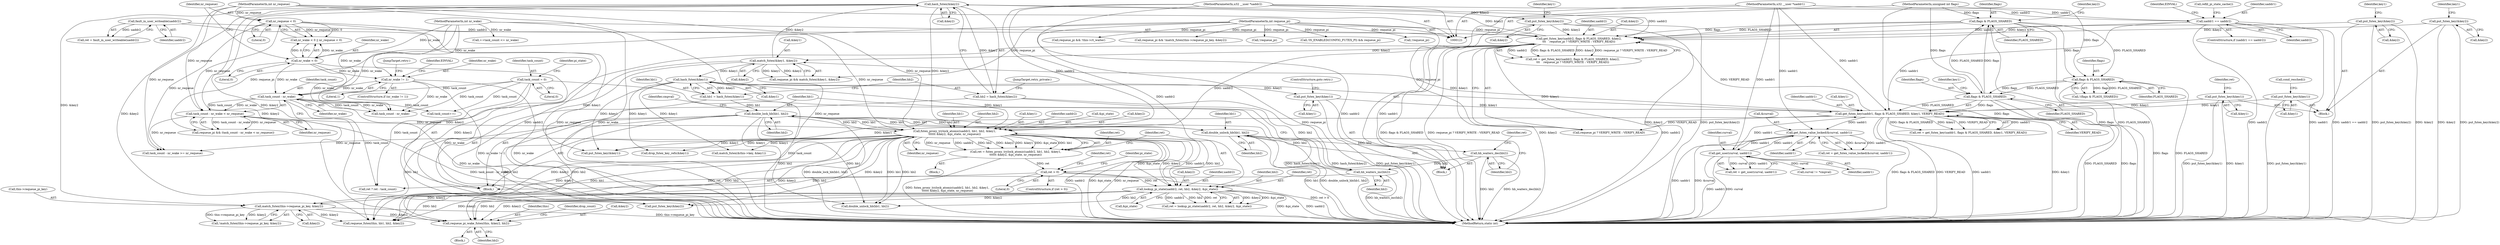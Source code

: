 digraph "0_linux_fbe0e839d1e22d88810f3ee3e2f1479be4c0aa4a@pointer" {
"1000504" [label="(Call,requeue_pi_wake_futex(this, &key2, hb2))"];
"1000330" [label="(Call,futex_proxy_trylock_atomic(uaddr2, hb1, hb2, &key1,\n\t\t\t\t\t\t &key2, &pi_state, nr_requeue))"];
"1000218" [label="(Call,get_futex_key(uaddr2, flags & FLAGS_SHARED, &key2,\n\t\t\t    requeue_pi ? VERIFY_WRITE : VERIFY_READ))"];
"1000381" [label="(Call,fault_in_user_writeable(uaddr2))"];
"1000181" [label="(Call,uaddr1 == uaddr2)"];
"1000122" [label="(MethodParameterIn,u32 __user *uaddr1)"];
"1000124" [label="(MethodParameterIn,u32 __user *uaddr2)"];
"1000220" [label="(Call,flags & FLAGS_SHARED)"];
"1000204" [label="(Call,flags & FLAGS_SHARED)"];
"1000297" [label="(Call,flags & FLAGS_SHARED)"];
"1000123" [label="(MethodParameterIn,unsigned int flags)"];
"1000301" [label="(Call,put_futex_key(&key2))"];
"1000256" [label="(Call,hash_futex(&key2))"];
"1000238" [label="(Call,match_futex(&key1, &key2))"];
"1000202" [label="(Call,get_futex_key(uaddr1, flags & FLAGS_SHARED, &key1, VERIFY_READ))"];
"1000289" [label="(Call,get_user(curval, uaddr1))"];
"1000274" [label="(Call,get_futex_value_locked(&curval, uaddr1))"];
"1000376" [label="(Call,put_futex_key(&key1))"];
"1000397" [label="(Call,put_futex_key(&key1))"];
"1000304" [label="(Call,put_futex_key(&key1))"];
"1000251" [label="(Call,hash_futex(&key1))"];
"1000373" [label="(Call,put_futex_key(&key2))"];
"1000394" [label="(Call,put_futex_key(&key2))"];
"1000128" [label="(MethodParameterIn,int requeue_pi)"];
"1000262" [label="(Call,double_lock_hb(hb1, hb2))"];
"1000249" [label="(Call,hb1 = hash_futex(&key1))"];
"1000282" [label="(Call,double_unlock_hb(hb1, hb2))"];
"1000260" [label="(Call,hb_waiters_inc(hb2))"];
"1000285" [label="(Call,hb_waiters_dec(hb2))"];
"1000254" [label="(Call,hb2 = hash_futex(&key2))"];
"1000322" [label="(Call,task_count - nr_wake < nr_requeue)"];
"1000323" [label="(Call,task_count - nr_wake)"];
"1000143" [label="(Call,task_count = 0)"];
"1000159" [label="(Call,nr_wake < 0)"];
"1000125" [label="(MethodParameterIn,int nr_wake)"];
"1000193" [label="(Call,nr_wake != 1)"];
"1000162" [label="(Call,nr_requeue < 0)"];
"1000126" [label="(MethodParameterIn,int nr_requeue)"];
"1000464" [label="(Call,match_futex(this->requeue_pi_key, &key2))"];
"1000354" [label="(Call,lookup_pi_state(uaddr2, ret, hb2, &key2, &pi_state))"];
"1000342" [label="(Call,ret > 0)"];
"1000328" [label="(Call,ret = futex_proxy_trylock_atomic(uaddr2, hb1, hb2, &key1,\n\t\t\t\t\t\t &key2, &pi_state, nr_requeue))"];
"1000182" [label="(Identifier,uaddr1)"];
"1000326" [label="(Identifier,nr_requeue)"];
"1000464" [label="(Call,match_futex(this->requeue_pi_key, &key2))"];
"1000220" [label="(Call,flags & FLAGS_SHARED)"];
"1000128" [label="(MethodParameterIn,int requeue_pi)"];
"1000186" [label="(Identifier,EINVAL)"];
"1000257" [label="(Call,&key2)"];
"1000381" [label="(Call,fault_in_user_writeable(uaddr2))"];
"1000373" [label="(Call,put_futex_key(&key2))"];
"1000301" [label="(Call,put_futex_key(&key2))"];
"1000380" [label="(Identifier,ret)"];
"1000277" [label="(Identifier,uaddr1)"];
"1000505" [label="(Identifier,this)"];
"1000219" [label="(Identifier,uaddr2)"];
"1000468" [label="(Call,&key2)"];
"1000290" [label="(Identifier,curval)"];
"1000548" [label="(Call,drop_futex_key_refs(&key1))"];
"1000124" [label="(MethodParameterIn,u32 __user *uaddr2)"];
"1000461" [label="(Call,requeue_pi && !match_futex(this->requeue_pi_key, &key2))"];
"1000344" [label="(Literal,0)"];
"1000162" [label="(Call,nr_requeue < 0)"];
"1000304" [label="(Call,put_futex_key(&key1))"];
"1000275" [label="(Call,&curval)"];
"1000241" [label="(Call,&key2)"];
"1000195" [label="(Literal,1)"];
"1000306" [label="(Identifier,key1)"];
"1000463" [label="(Call,!match_futex(this->requeue_pi_key, &key2))"];
"1000510" [label="(Identifier,drop_count)"];
"1000145" [label="(Literal,0)"];
"1000209" [label="(Identifier,VERIFY_READ)"];
"1000356" [label="(Identifier,ret)"];
"1000395" [label="(Call,&key2)"];
"1000328" [label="(Call,ret = futex_proxy_trylock_atomic(uaddr2, hb1, hb2, &key1,\n\t\t\t\t\t\t &key2, &pi_state, nr_requeue))"];
"1000379" [label="(Call,ret = fault_in_user_writeable(uaddr2))"];
"1000352" [label="(Call,ret = lookup_pi_state(uaddr2, ret, hb2, &key2, &pi_state))"];
"1000236" [label="(Call,requeue_pi && match_futex(&key1, &key2))"];
"1000123" [label="(MethodParameterIn,unsigned int flags)"];
"1000144" [label="(Identifier,task_count)"];
"1000325" [label="(Identifier,nr_wake)"];
"1000126" [label="(MethodParameterIn,int nr_requeue)"];
"1000503" [label="(Block,)"];
"1000287" [label="(Call,ret = get_user(curval, uaddr1))"];
"1000334" [label="(Call,&key1)"];
"1000297" [label="(Call,flags & FLAGS_SHARED)"];
"1000331" [label="(Identifier,uaddr2)"];
"1000256" [label="(Call,hash_futex(&key2))"];
"1000291" [label="(Identifier,uaddr1)"];
"1000398" [label="(Call,&key1)"];
"1000252" [label="(Call,&key1)"];
"1000143" [label="(Call,task_count = 0)"];
"1000206" [label="(Identifier,FLAGS_SHARED)"];
"1000205" [label="(Identifier,flags)"];
"1000414" [label="(Call,match_futex(&this->key, &key1))"];
"1000323" [label="(Call,task_count - nr_wake)"];
"1000251" [label="(Call,hash_futex(&key1))"];
"1000340" [label="(Identifier,nr_requeue)"];
"1000432" [label="(Call,!requeue_pi)"];
"1000161" [label="(Literal,0)"];
"1000406" [label="(Call,task_count - nr_wake >= nr_requeue)"];
"1000164" [label="(Literal,0)"];
"1000309" [label="(Call,curval != *cmpval)"];
"1000216" [label="(Call,ret = get_futex_key(uaddr2, flags & FLAGS_SHARED, &key2,\n\t\t\t    requeue_pi ? VERIFY_WRITE : VERIFY_READ))"];
"1000169" [label="(Call,!IS_ENABLED(CONFIG_FUTEX_PI) && requeue_pi)"];
"1000160" [label="(Identifier,nr_wake)"];
"1000200" [label="(Call,ret = get_futex_key(uaddr1, flags & FLAGS_SHARED, &key1, VERIFY_READ))"];
"1000264" [label="(Identifier,hb2)"];
"1000452" [label="(Call,!requeue_pi)"];
"1000341" [label="(ControlStructure,if (ret > 0))"];
"1000407" [label="(Call,task_count - nr_wake)"];
"1000149" [label="(Identifier,pi_state)"];
"1000400" [label="(Call,cond_resched())"];
"1000272" [label="(Call,ret = get_futex_value_locked(&curval, uaddr1))"];
"1000263" [label="(Identifier,hb1)"];
"1000288" [label="(Identifier,ret)"];
"1000192" [label="(ControlStructure,if (nr_wake != 1))"];
"1000343" [label="(Identifier,ret)"];
"1000260" [label="(Call,hb_waiters_inc(hb2))"];
"1000378" [label="(Identifier,key1)"];
"1000296" [label="(Call,!(flags & FLAGS_SHARED))"];
"1000285" [label="(Call,hb_waiters_dec(hb2))"];
"1000250" [label="(Identifier,hb1)"];
"1000224" [label="(Identifier,key2)"];
"1000330" [label="(Call,futex_proxy_trylock_atomic(uaddr2, hb1, hb2, &key1,\n\t\t\t\t\t\t &key2, &pi_state, nr_requeue))"];
"1000122" [label="(MethodParameterIn,u32 __user *uaddr1)"];
"1000281" [label="(Block,)"];
"1000360" [label="(Call,&pi_state)"];
"1000222" [label="(Identifier,FLAGS_SHARED)"];
"1000249" [label="(Call,hb1 = hash_futex(&key1))"];
"1000448" [label="(Call,++task_count <= nr_wake)"];
"1000204" [label="(Call,flags & FLAGS_SHARED)"];
"1000535" [label="(Call,double_unlock_hb(hb1, hb2))"];
"1000305" [label="(Call,&key1)"];
"1000465" [label="(Call,this->requeue_pi_key)"];
"1000354" [label="(Call,lookup_pi_state(uaddr2, ret, hb2, &key2, &pi_state))"];
"1000289" [label="(Call,get_user(curval, uaddr1))"];
"1000299" [label="(Identifier,FLAGS_SHARED)"];
"1000376" [label="(Call,put_futex_key(&key1))"];
"1000183" [label="(Identifier,uaddr2)"];
"1000320" [label="(Call,requeue_pi && (task_count - nr_wake < nr_requeue))"];
"1000282" [label="(Call,double_unlock_hb(hb1, hb2))"];
"1000347" [label="(Identifier,pi_state)"];
"1000329" [label="(Identifier,ret)"];
"1000338" [label="(Call,&pi_state)"];
"1000268" [label="(Identifier,cmpval)"];
"1000358" [label="(Call,&key2)"];
"1000283" [label="(Identifier,hb1)"];
"1000274" [label="(Call,get_futex_value_locked(&curval, uaddr1))"];
"1000524" [label="(Call,requeue_futex(this, hb1, hb2, &key2))"];
"1000336" [label="(Call,&key2)"];
"1000394" [label="(Call,put_futex_key(&key2))"];
"1000259" [label="(JumpTarget,retry_private:)"];
"1000158" [label="(Call,nr_wake < 0 || nr_requeue < 0)"];
"1000208" [label="(Identifier,key1)"];
"1000262" [label="(Call,double_lock_hb(hb1, hb2))"];
"1000342" [label="(Call,ret > 0)"];
"1000324" [label="(Identifier,task_count)"];
"1000364" [label="(Block,)"];
"1000254" [label="(Call,hb2 = hash_futex(&key2))"];
"1000327" [label="(Block,)"];
"1000188" [label="(Call,refill_pi_state_cache())"];
"1000382" [label="(Identifier,uaddr2)"];
"1000307" [label="(ControlStructure,goto retry;)"];
"1000198" [label="(Identifier,EINVAL)"];
"1000355" [label="(Identifier,uaddr2)"];
"1000374" [label="(Call,&key2)"];
"1000221" [label="(Identifier,flags)"];
"1000552" [label="(Call,put_futex_key(&key2))"];
"1000424" [label="(Call,requeue_pi && !this->rt_waiter)"];
"1000223" [label="(Call,&key2)"];
"1000194" [label="(Identifier,nr_wake)"];
"1000332" [label="(Identifier,hb1)"];
"1000180" [label="(ControlStructure,if (uaddr1 == uaddr2))"];
"1000284" [label="(Identifier,hb2)"];
"1000225" [label="(Call,requeue_pi ? VERIFY_WRITE : VERIFY_READ)"];
"1000565" [label="(MethodReturn,static int)"];
"1000286" [label="(Identifier,hb2)"];
"1000504" [label="(Call,requeue_pi_wake_futex(this, &key2, hb2))"];
"1000203" [label="(Identifier,uaddr1)"];
"1000298" [label="(Identifier,flags)"];
"1000561" [label="(Call,ret ? ret : task_count)"];
"1000129" [label="(Block,)"];
"1000508" [label="(Identifier,hb2)"];
"1000556" [label="(Call,put_futex_key(&key1))"];
"1000207" [label="(Call,&key1)"];
"1000159" [label="(Call,nr_wake < 0)"];
"1000125" [label="(MethodParameterIn,int nr_wake)"];
"1000506" [label="(Call,&key2)"];
"1000377" [label="(Call,&key1)"];
"1000255" [label="(Identifier,hb2)"];
"1000322" [label="(Call,task_count - nr_wake < nr_requeue)"];
"1000163" [label="(Identifier,nr_requeue)"];
"1000397" [label="(Call,put_futex_key(&key1))"];
"1000202" [label="(Call,get_futex_key(uaddr1, flags & FLAGS_SHARED, &key1, VERIFY_READ))"];
"1000350" [label="(Call,task_count++)"];
"1000238" [label="(Call,match_futex(&key1, &key2))"];
"1000399" [label="(Identifier,key1)"];
"1000261" [label="(Identifier,hb2)"];
"1000357" [label="(Identifier,hb2)"];
"1000333" [label="(Identifier,hb2)"];
"1000218" [label="(Call,get_futex_key(uaddr2, flags & FLAGS_SHARED, &key2,\n\t\t\t    requeue_pi ? VERIFY_WRITE : VERIFY_READ))"];
"1000199" [label="(JumpTarget,retry:)"];
"1000193" [label="(Call,nr_wake != 1)"];
"1000363" [label="(Identifier,ret)"];
"1000302" [label="(Call,&key2)"];
"1000239" [label="(Call,&key1)"];
"1000181" [label="(Call,uaddr1 == uaddr2)"];
"1000504" -> "1000503"  [label="AST: "];
"1000504" -> "1000508"  [label="CFG: "];
"1000505" -> "1000504"  [label="AST: "];
"1000506" -> "1000504"  [label="AST: "];
"1000508" -> "1000504"  [label="AST: "];
"1000510" -> "1000504"  [label="CFG: "];
"1000330" -> "1000504"  [label="DDG: &key2"];
"1000330" -> "1000504"  [label="DDG: hb2"];
"1000464" -> "1000504"  [label="DDG: &key2"];
"1000354" -> "1000504"  [label="DDG: &key2"];
"1000354" -> "1000504"  [label="DDG: hb2"];
"1000256" -> "1000504"  [label="DDG: &key2"];
"1000262" -> "1000504"  [label="DDG: hb2"];
"1000330" -> "1000328"  [label="AST: "];
"1000330" -> "1000340"  [label="CFG: "];
"1000331" -> "1000330"  [label="AST: "];
"1000332" -> "1000330"  [label="AST: "];
"1000333" -> "1000330"  [label="AST: "];
"1000334" -> "1000330"  [label="AST: "];
"1000336" -> "1000330"  [label="AST: "];
"1000338" -> "1000330"  [label="AST: "];
"1000340" -> "1000330"  [label="AST: "];
"1000328" -> "1000330"  [label="CFG: "];
"1000330" -> "1000565"  [label="DDG: uaddr2"];
"1000330" -> "1000565"  [label="DDG: &pi_state"];
"1000330" -> "1000565"  [label="DDG: nr_requeue"];
"1000330" -> "1000328"  [label="DDG: nr_requeue"];
"1000330" -> "1000328"  [label="DDG: uaddr2"];
"1000330" -> "1000328"  [label="DDG: hb2"];
"1000330" -> "1000328"  [label="DDG: &key2"];
"1000330" -> "1000328"  [label="DDG: &key1"];
"1000330" -> "1000328"  [label="DDG: &pi_state"];
"1000330" -> "1000328"  [label="DDG: hb1"];
"1000218" -> "1000330"  [label="DDG: uaddr2"];
"1000124" -> "1000330"  [label="DDG: uaddr2"];
"1000262" -> "1000330"  [label="DDG: hb1"];
"1000262" -> "1000330"  [label="DDG: hb2"];
"1000251" -> "1000330"  [label="DDG: &key1"];
"1000256" -> "1000330"  [label="DDG: &key2"];
"1000322" -> "1000330"  [label="DDG: nr_requeue"];
"1000162" -> "1000330"  [label="DDG: nr_requeue"];
"1000126" -> "1000330"  [label="DDG: nr_requeue"];
"1000330" -> "1000354"  [label="DDG: uaddr2"];
"1000330" -> "1000354"  [label="DDG: hb2"];
"1000330" -> "1000354"  [label="DDG: &key2"];
"1000330" -> "1000354"  [label="DDG: &pi_state"];
"1000330" -> "1000406"  [label="DDG: nr_requeue"];
"1000330" -> "1000414"  [label="DDG: &key1"];
"1000330" -> "1000464"  [label="DDG: &key2"];
"1000330" -> "1000524"  [label="DDG: hb1"];
"1000330" -> "1000524"  [label="DDG: hb2"];
"1000330" -> "1000524"  [label="DDG: &key2"];
"1000330" -> "1000535"  [label="DDG: hb1"];
"1000330" -> "1000535"  [label="DDG: hb2"];
"1000330" -> "1000548"  [label="DDG: &key1"];
"1000330" -> "1000552"  [label="DDG: &key2"];
"1000330" -> "1000556"  [label="DDG: &key1"];
"1000218" -> "1000216"  [label="AST: "];
"1000218" -> "1000225"  [label="CFG: "];
"1000219" -> "1000218"  [label="AST: "];
"1000220" -> "1000218"  [label="AST: "];
"1000223" -> "1000218"  [label="AST: "];
"1000225" -> "1000218"  [label="AST: "];
"1000216" -> "1000218"  [label="CFG: "];
"1000218" -> "1000565"  [label="DDG: requeue_pi ? VERIFY_WRITE : VERIFY_READ"];
"1000218" -> "1000565"  [label="DDG: &key2"];
"1000218" -> "1000565"  [label="DDG: uaddr2"];
"1000218" -> "1000565"  [label="DDG: flags & FLAGS_SHARED"];
"1000218" -> "1000216"  [label="DDG: uaddr2"];
"1000218" -> "1000216"  [label="DDG: flags & FLAGS_SHARED"];
"1000218" -> "1000216"  [label="DDG: &key2"];
"1000218" -> "1000216"  [label="DDG: requeue_pi ? VERIFY_WRITE : VERIFY_READ"];
"1000381" -> "1000218"  [label="DDG: uaddr2"];
"1000181" -> "1000218"  [label="DDG: uaddr2"];
"1000124" -> "1000218"  [label="DDG: uaddr2"];
"1000220" -> "1000218"  [label="DDG: flags"];
"1000220" -> "1000218"  [label="DDG: FLAGS_SHARED"];
"1000301" -> "1000218"  [label="DDG: &key2"];
"1000373" -> "1000218"  [label="DDG: &key2"];
"1000394" -> "1000218"  [label="DDG: &key2"];
"1000128" -> "1000218"  [label="DDG: requeue_pi"];
"1000202" -> "1000218"  [label="DDG: VERIFY_READ"];
"1000218" -> "1000238"  [label="DDG: &key2"];
"1000218" -> "1000256"  [label="DDG: &key2"];
"1000218" -> "1000552"  [label="DDG: &key2"];
"1000381" -> "1000379"  [label="AST: "];
"1000381" -> "1000382"  [label="CFG: "];
"1000382" -> "1000381"  [label="AST: "];
"1000379" -> "1000381"  [label="CFG: "];
"1000381" -> "1000565"  [label="DDG: uaddr2"];
"1000381" -> "1000379"  [label="DDG: uaddr2"];
"1000181" -> "1000180"  [label="AST: "];
"1000181" -> "1000183"  [label="CFG: "];
"1000182" -> "1000181"  [label="AST: "];
"1000183" -> "1000181"  [label="AST: "];
"1000186" -> "1000181"  [label="CFG: "];
"1000188" -> "1000181"  [label="CFG: "];
"1000181" -> "1000565"  [label="DDG: uaddr1"];
"1000181" -> "1000565"  [label="DDG: uaddr1 == uaddr2"];
"1000181" -> "1000565"  [label="DDG: uaddr2"];
"1000122" -> "1000181"  [label="DDG: uaddr1"];
"1000124" -> "1000181"  [label="DDG: uaddr2"];
"1000181" -> "1000202"  [label="DDG: uaddr1"];
"1000122" -> "1000121"  [label="AST: "];
"1000122" -> "1000565"  [label="DDG: uaddr1"];
"1000122" -> "1000202"  [label="DDG: uaddr1"];
"1000122" -> "1000274"  [label="DDG: uaddr1"];
"1000122" -> "1000289"  [label="DDG: uaddr1"];
"1000124" -> "1000121"  [label="AST: "];
"1000124" -> "1000565"  [label="DDG: uaddr2"];
"1000124" -> "1000354"  [label="DDG: uaddr2"];
"1000220" -> "1000222"  [label="CFG: "];
"1000221" -> "1000220"  [label="AST: "];
"1000222" -> "1000220"  [label="AST: "];
"1000224" -> "1000220"  [label="CFG: "];
"1000220" -> "1000565"  [label="DDG: flags"];
"1000220" -> "1000565"  [label="DDG: FLAGS_SHARED"];
"1000204" -> "1000220"  [label="DDG: flags"];
"1000204" -> "1000220"  [label="DDG: FLAGS_SHARED"];
"1000123" -> "1000220"  [label="DDG: flags"];
"1000220" -> "1000297"  [label="DDG: flags"];
"1000220" -> "1000297"  [label="DDG: FLAGS_SHARED"];
"1000204" -> "1000202"  [label="AST: "];
"1000204" -> "1000206"  [label="CFG: "];
"1000205" -> "1000204"  [label="AST: "];
"1000206" -> "1000204"  [label="AST: "];
"1000208" -> "1000204"  [label="CFG: "];
"1000204" -> "1000565"  [label="DDG: FLAGS_SHARED"];
"1000204" -> "1000565"  [label="DDG: flags"];
"1000204" -> "1000202"  [label="DDG: flags"];
"1000204" -> "1000202"  [label="DDG: FLAGS_SHARED"];
"1000297" -> "1000204"  [label="DDG: flags"];
"1000297" -> "1000204"  [label="DDG: FLAGS_SHARED"];
"1000123" -> "1000204"  [label="DDG: flags"];
"1000297" -> "1000296"  [label="AST: "];
"1000297" -> "1000299"  [label="CFG: "];
"1000298" -> "1000297"  [label="AST: "];
"1000299" -> "1000297"  [label="AST: "];
"1000296" -> "1000297"  [label="CFG: "];
"1000297" -> "1000565"  [label="DDG: flags"];
"1000297" -> "1000565"  [label="DDG: FLAGS_SHARED"];
"1000297" -> "1000296"  [label="DDG: flags"];
"1000297" -> "1000296"  [label="DDG: FLAGS_SHARED"];
"1000123" -> "1000297"  [label="DDG: flags"];
"1000123" -> "1000121"  [label="AST: "];
"1000123" -> "1000565"  [label="DDG: flags"];
"1000301" -> "1000281"  [label="AST: "];
"1000301" -> "1000302"  [label="CFG: "];
"1000302" -> "1000301"  [label="AST: "];
"1000306" -> "1000301"  [label="CFG: "];
"1000301" -> "1000565"  [label="DDG: put_futex_key(&key2)"];
"1000301" -> "1000565"  [label="DDG: &key2"];
"1000256" -> "1000301"  [label="DDG: &key2"];
"1000256" -> "1000254"  [label="AST: "];
"1000256" -> "1000257"  [label="CFG: "];
"1000257" -> "1000256"  [label="AST: "];
"1000254" -> "1000256"  [label="CFG: "];
"1000256" -> "1000254"  [label="DDG: &key2"];
"1000238" -> "1000256"  [label="DDG: &key2"];
"1000256" -> "1000464"  [label="DDG: &key2"];
"1000256" -> "1000524"  [label="DDG: &key2"];
"1000256" -> "1000552"  [label="DDG: &key2"];
"1000238" -> "1000236"  [label="AST: "];
"1000238" -> "1000241"  [label="CFG: "];
"1000239" -> "1000238"  [label="AST: "];
"1000241" -> "1000238"  [label="AST: "];
"1000236" -> "1000238"  [label="CFG: "];
"1000238" -> "1000236"  [label="DDG: &key1"];
"1000238" -> "1000236"  [label="DDG: &key2"];
"1000202" -> "1000238"  [label="DDG: &key1"];
"1000238" -> "1000251"  [label="DDG: &key1"];
"1000238" -> "1000552"  [label="DDG: &key2"];
"1000238" -> "1000556"  [label="DDG: &key1"];
"1000202" -> "1000200"  [label="AST: "];
"1000202" -> "1000209"  [label="CFG: "];
"1000203" -> "1000202"  [label="AST: "];
"1000207" -> "1000202"  [label="AST: "];
"1000209" -> "1000202"  [label="AST: "];
"1000200" -> "1000202"  [label="CFG: "];
"1000202" -> "1000565"  [label="DDG: VERIFY_READ"];
"1000202" -> "1000565"  [label="DDG: uaddr1"];
"1000202" -> "1000565"  [label="DDG: &key1"];
"1000202" -> "1000565"  [label="DDG: flags & FLAGS_SHARED"];
"1000202" -> "1000200"  [label="DDG: uaddr1"];
"1000202" -> "1000200"  [label="DDG: flags & FLAGS_SHARED"];
"1000202" -> "1000200"  [label="DDG: &key1"];
"1000202" -> "1000200"  [label="DDG: VERIFY_READ"];
"1000289" -> "1000202"  [label="DDG: uaddr1"];
"1000376" -> "1000202"  [label="DDG: &key1"];
"1000397" -> "1000202"  [label="DDG: &key1"];
"1000304" -> "1000202"  [label="DDG: &key1"];
"1000202" -> "1000225"  [label="DDG: VERIFY_READ"];
"1000202" -> "1000251"  [label="DDG: &key1"];
"1000202" -> "1000274"  [label="DDG: uaddr1"];
"1000202" -> "1000556"  [label="DDG: &key1"];
"1000289" -> "1000287"  [label="AST: "];
"1000289" -> "1000291"  [label="CFG: "];
"1000290" -> "1000289"  [label="AST: "];
"1000291" -> "1000289"  [label="AST: "];
"1000287" -> "1000289"  [label="CFG: "];
"1000289" -> "1000565"  [label="DDG: uaddr1"];
"1000289" -> "1000565"  [label="DDG: curval"];
"1000289" -> "1000274"  [label="DDG: uaddr1"];
"1000289" -> "1000287"  [label="DDG: curval"];
"1000289" -> "1000287"  [label="DDG: uaddr1"];
"1000274" -> "1000289"  [label="DDG: uaddr1"];
"1000289" -> "1000309"  [label="DDG: curval"];
"1000274" -> "1000272"  [label="AST: "];
"1000274" -> "1000277"  [label="CFG: "];
"1000275" -> "1000274"  [label="AST: "];
"1000277" -> "1000274"  [label="AST: "];
"1000272" -> "1000274"  [label="CFG: "];
"1000274" -> "1000565"  [label="DDG: &curval"];
"1000274" -> "1000565"  [label="DDG: uaddr1"];
"1000274" -> "1000272"  [label="DDG: &curval"];
"1000274" -> "1000272"  [label="DDG: uaddr1"];
"1000376" -> "1000364"  [label="AST: "];
"1000376" -> "1000377"  [label="CFG: "];
"1000377" -> "1000376"  [label="AST: "];
"1000380" -> "1000376"  [label="CFG: "];
"1000376" -> "1000565"  [label="DDG: put_futex_key(&key1)"];
"1000376" -> "1000565"  [label="DDG: &key1"];
"1000397" -> "1000364"  [label="AST: "];
"1000397" -> "1000398"  [label="CFG: "];
"1000398" -> "1000397"  [label="AST: "];
"1000400" -> "1000397"  [label="CFG: "];
"1000397" -> "1000565"  [label="DDG: put_futex_key(&key1)"];
"1000304" -> "1000281"  [label="AST: "];
"1000304" -> "1000305"  [label="CFG: "];
"1000305" -> "1000304"  [label="AST: "];
"1000307" -> "1000304"  [label="CFG: "];
"1000304" -> "1000565"  [label="DDG: put_futex_key(&key1)"];
"1000251" -> "1000304"  [label="DDG: &key1"];
"1000251" -> "1000249"  [label="AST: "];
"1000251" -> "1000252"  [label="CFG: "];
"1000252" -> "1000251"  [label="AST: "];
"1000249" -> "1000251"  [label="CFG: "];
"1000251" -> "1000249"  [label="DDG: &key1"];
"1000251" -> "1000414"  [label="DDG: &key1"];
"1000251" -> "1000548"  [label="DDG: &key1"];
"1000251" -> "1000556"  [label="DDG: &key1"];
"1000373" -> "1000364"  [label="AST: "];
"1000373" -> "1000374"  [label="CFG: "];
"1000374" -> "1000373"  [label="AST: "];
"1000378" -> "1000373"  [label="CFG: "];
"1000373" -> "1000565"  [label="DDG: put_futex_key(&key2)"];
"1000373" -> "1000565"  [label="DDG: &key2"];
"1000394" -> "1000364"  [label="AST: "];
"1000394" -> "1000395"  [label="CFG: "];
"1000395" -> "1000394"  [label="AST: "];
"1000399" -> "1000394"  [label="CFG: "];
"1000394" -> "1000565"  [label="DDG: put_futex_key(&key2)"];
"1000394" -> "1000565"  [label="DDG: &key2"];
"1000128" -> "1000121"  [label="AST: "];
"1000128" -> "1000565"  [label="DDG: requeue_pi"];
"1000128" -> "1000169"  [label="DDG: requeue_pi"];
"1000128" -> "1000225"  [label="DDG: requeue_pi"];
"1000128" -> "1000236"  [label="DDG: requeue_pi"];
"1000128" -> "1000320"  [label="DDG: requeue_pi"];
"1000128" -> "1000424"  [label="DDG: requeue_pi"];
"1000128" -> "1000432"  [label="DDG: requeue_pi"];
"1000128" -> "1000452"  [label="DDG: requeue_pi"];
"1000128" -> "1000461"  [label="DDG: requeue_pi"];
"1000262" -> "1000129"  [label="AST: "];
"1000262" -> "1000264"  [label="CFG: "];
"1000263" -> "1000262"  [label="AST: "];
"1000264" -> "1000262"  [label="AST: "];
"1000268" -> "1000262"  [label="CFG: "];
"1000262" -> "1000565"  [label="DDG: double_lock_hb(hb1, hb2)"];
"1000249" -> "1000262"  [label="DDG: hb1"];
"1000282" -> "1000262"  [label="DDG: hb1"];
"1000260" -> "1000262"  [label="DDG: hb2"];
"1000262" -> "1000282"  [label="DDG: hb1"];
"1000262" -> "1000282"  [label="DDG: hb2"];
"1000262" -> "1000524"  [label="DDG: hb1"];
"1000262" -> "1000524"  [label="DDG: hb2"];
"1000262" -> "1000535"  [label="DDG: hb1"];
"1000262" -> "1000535"  [label="DDG: hb2"];
"1000249" -> "1000129"  [label="AST: "];
"1000250" -> "1000249"  [label="AST: "];
"1000255" -> "1000249"  [label="CFG: "];
"1000249" -> "1000565"  [label="DDG: hash_futex(&key1)"];
"1000282" -> "1000281"  [label="AST: "];
"1000282" -> "1000284"  [label="CFG: "];
"1000283" -> "1000282"  [label="AST: "];
"1000284" -> "1000282"  [label="AST: "];
"1000286" -> "1000282"  [label="CFG: "];
"1000282" -> "1000565"  [label="DDG: double_unlock_hb(hb1, hb2)"];
"1000282" -> "1000565"  [label="DDG: hb1"];
"1000282" -> "1000285"  [label="DDG: hb2"];
"1000260" -> "1000129"  [label="AST: "];
"1000260" -> "1000261"  [label="CFG: "];
"1000261" -> "1000260"  [label="AST: "];
"1000263" -> "1000260"  [label="CFG: "];
"1000260" -> "1000565"  [label="DDG: hb_waiters_inc(hb2)"];
"1000285" -> "1000260"  [label="DDG: hb2"];
"1000254" -> "1000260"  [label="DDG: hb2"];
"1000285" -> "1000281"  [label="AST: "];
"1000285" -> "1000286"  [label="CFG: "];
"1000286" -> "1000285"  [label="AST: "];
"1000288" -> "1000285"  [label="CFG: "];
"1000285" -> "1000565"  [label="DDG: hb2"];
"1000285" -> "1000565"  [label="DDG: hb_waiters_dec(hb2)"];
"1000254" -> "1000129"  [label="AST: "];
"1000255" -> "1000254"  [label="AST: "];
"1000259" -> "1000254"  [label="CFG: "];
"1000254" -> "1000565"  [label="DDG: hash_futex(&key2)"];
"1000322" -> "1000320"  [label="AST: "];
"1000322" -> "1000326"  [label="CFG: "];
"1000323" -> "1000322"  [label="AST: "];
"1000326" -> "1000322"  [label="AST: "];
"1000320" -> "1000322"  [label="CFG: "];
"1000322" -> "1000565"  [label="DDG: task_count - nr_wake"];
"1000322" -> "1000320"  [label="DDG: task_count - nr_wake"];
"1000322" -> "1000320"  [label="DDG: nr_requeue"];
"1000323" -> "1000322"  [label="DDG: task_count"];
"1000323" -> "1000322"  [label="DDG: nr_wake"];
"1000162" -> "1000322"  [label="DDG: nr_requeue"];
"1000126" -> "1000322"  [label="DDG: nr_requeue"];
"1000322" -> "1000406"  [label="DDG: nr_requeue"];
"1000323" -> "1000325"  [label="CFG: "];
"1000324" -> "1000323"  [label="AST: "];
"1000325" -> "1000323"  [label="AST: "];
"1000326" -> "1000323"  [label="CFG: "];
"1000323" -> "1000565"  [label="DDG: nr_wake"];
"1000143" -> "1000323"  [label="DDG: task_count"];
"1000159" -> "1000323"  [label="DDG: nr_wake"];
"1000193" -> "1000323"  [label="DDG: nr_wake"];
"1000125" -> "1000323"  [label="DDG: nr_wake"];
"1000323" -> "1000350"  [label="DDG: task_count"];
"1000323" -> "1000407"  [label="DDG: task_count"];
"1000323" -> "1000407"  [label="DDG: nr_wake"];
"1000323" -> "1000561"  [label="DDG: task_count"];
"1000143" -> "1000129"  [label="AST: "];
"1000143" -> "1000145"  [label="CFG: "];
"1000144" -> "1000143"  [label="AST: "];
"1000145" -> "1000143"  [label="AST: "];
"1000149" -> "1000143"  [label="CFG: "];
"1000143" -> "1000565"  [label="DDG: task_count"];
"1000143" -> "1000350"  [label="DDG: task_count"];
"1000143" -> "1000407"  [label="DDG: task_count"];
"1000143" -> "1000561"  [label="DDG: task_count"];
"1000159" -> "1000158"  [label="AST: "];
"1000159" -> "1000161"  [label="CFG: "];
"1000160" -> "1000159"  [label="AST: "];
"1000161" -> "1000159"  [label="AST: "];
"1000163" -> "1000159"  [label="CFG: "];
"1000158" -> "1000159"  [label="CFG: "];
"1000159" -> "1000565"  [label="DDG: nr_wake"];
"1000159" -> "1000158"  [label="DDG: nr_wake"];
"1000159" -> "1000158"  [label="DDG: 0"];
"1000125" -> "1000159"  [label="DDG: nr_wake"];
"1000159" -> "1000193"  [label="DDG: nr_wake"];
"1000159" -> "1000407"  [label="DDG: nr_wake"];
"1000125" -> "1000121"  [label="AST: "];
"1000125" -> "1000565"  [label="DDG: nr_wake"];
"1000125" -> "1000193"  [label="DDG: nr_wake"];
"1000125" -> "1000407"  [label="DDG: nr_wake"];
"1000125" -> "1000448"  [label="DDG: nr_wake"];
"1000193" -> "1000192"  [label="AST: "];
"1000193" -> "1000195"  [label="CFG: "];
"1000194" -> "1000193"  [label="AST: "];
"1000195" -> "1000193"  [label="AST: "];
"1000198" -> "1000193"  [label="CFG: "];
"1000199" -> "1000193"  [label="CFG: "];
"1000193" -> "1000565"  [label="DDG: nr_wake"];
"1000193" -> "1000565"  [label="DDG: nr_wake != 1"];
"1000193" -> "1000407"  [label="DDG: nr_wake"];
"1000162" -> "1000158"  [label="AST: "];
"1000162" -> "1000164"  [label="CFG: "];
"1000163" -> "1000162"  [label="AST: "];
"1000164" -> "1000162"  [label="AST: "];
"1000158" -> "1000162"  [label="CFG: "];
"1000162" -> "1000565"  [label="DDG: nr_requeue"];
"1000162" -> "1000158"  [label="DDG: nr_requeue"];
"1000162" -> "1000158"  [label="DDG: 0"];
"1000126" -> "1000162"  [label="DDG: nr_requeue"];
"1000162" -> "1000406"  [label="DDG: nr_requeue"];
"1000126" -> "1000121"  [label="AST: "];
"1000126" -> "1000565"  [label="DDG: nr_requeue"];
"1000126" -> "1000406"  [label="DDG: nr_requeue"];
"1000464" -> "1000463"  [label="AST: "];
"1000464" -> "1000468"  [label="CFG: "];
"1000465" -> "1000464"  [label="AST: "];
"1000468" -> "1000464"  [label="AST: "];
"1000463" -> "1000464"  [label="CFG: "];
"1000464" -> "1000565"  [label="DDG: this->requeue_pi_key"];
"1000464" -> "1000463"  [label="DDG: this->requeue_pi_key"];
"1000464" -> "1000463"  [label="DDG: &key2"];
"1000354" -> "1000464"  [label="DDG: &key2"];
"1000464" -> "1000524"  [label="DDG: &key2"];
"1000354" -> "1000352"  [label="AST: "];
"1000354" -> "1000360"  [label="CFG: "];
"1000355" -> "1000354"  [label="AST: "];
"1000356" -> "1000354"  [label="AST: "];
"1000357" -> "1000354"  [label="AST: "];
"1000358" -> "1000354"  [label="AST: "];
"1000360" -> "1000354"  [label="AST: "];
"1000352" -> "1000354"  [label="CFG: "];
"1000354" -> "1000565"  [label="DDG: &pi_state"];
"1000354" -> "1000565"  [label="DDG: uaddr2"];
"1000354" -> "1000352"  [label="DDG: &key2"];
"1000354" -> "1000352"  [label="DDG: &pi_state"];
"1000354" -> "1000352"  [label="DDG: uaddr2"];
"1000354" -> "1000352"  [label="DDG: hb2"];
"1000354" -> "1000352"  [label="DDG: ret"];
"1000342" -> "1000354"  [label="DDG: ret"];
"1000354" -> "1000524"  [label="DDG: hb2"];
"1000354" -> "1000524"  [label="DDG: &key2"];
"1000354" -> "1000535"  [label="DDG: hb2"];
"1000354" -> "1000552"  [label="DDG: &key2"];
"1000342" -> "1000341"  [label="AST: "];
"1000342" -> "1000344"  [label="CFG: "];
"1000343" -> "1000342"  [label="AST: "];
"1000344" -> "1000342"  [label="AST: "];
"1000347" -> "1000342"  [label="CFG: "];
"1000363" -> "1000342"  [label="CFG: "];
"1000342" -> "1000565"  [label="DDG: ret > 0"];
"1000328" -> "1000342"  [label="DDG: ret"];
"1000342" -> "1000561"  [label="DDG: ret"];
"1000328" -> "1000327"  [label="AST: "];
"1000329" -> "1000328"  [label="AST: "];
"1000343" -> "1000328"  [label="CFG: "];
"1000328" -> "1000565"  [label="DDG: futex_proxy_trylock_atomic(uaddr2, hb1, hb2, &key1,\n\t\t\t\t\t\t &key2, &pi_state, nr_requeue)"];
}
